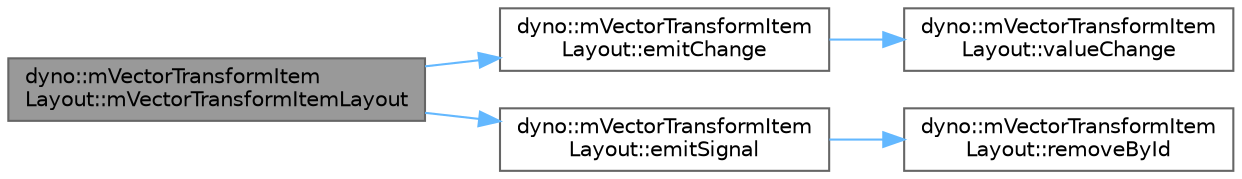 digraph "dyno::mVectorTransformItemLayout::mVectorTransformItemLayout"
{
 // LATEX_PDF_SIZE
  bgcolor="transparent";
  edge [fontname=Helvetica,fontsize=10,labelfontname=Helvetica,labelfontsize=10];
  node [fontname=Helvetica,fontsize=10,shape=box,height=0.2,width=0.4];
  rankdir="LR";
  Node1 [id="Node000001",label="dyno::mVectorTransformItem\lLayout::mVectorTransformItemLayout",height=0.2,width=0.4,color="gray40", fillcolor="grey60", style="filled", fontcolor="black",tooltip=" "];
  Node1 -> Node2 [id="edge1_Node000001_Node000002",color="steelblue1",style="solid",tooltip=" "];
  Node2 [id="Node000002",label="dyno::mVectorTransformItem\lLayout::emitChange",height=0.2,width=0.4,color="grey40", fillcolor="white", style="filled",URL="$classdyno_1_1m_vector_transform_item_layout.html#a61aaf3b09e20c86550ebf93d53bc6e35",tooltip=" "];
  Node2 -> Node3 [id="edge2_Node000002_Node000003",color="steelblue1",style="solid",tooltip=" "];
  Node3 [id="Node000003",label="dyno::mVectorTransformItem\lLayout::valueChange",height=0.2,width=0.4,color="grey40", fillcolor="white", style="filled",URL="$classdyno_1_1m_vector_transform_item_layout.html#a24cc8720f56d90ac9a7eb8b894b90f4b",tooltip="Called when the Widget changed."];
  Node1 -> Node4 [id="edge3_Node000001_Node000004",color="steelblue1",style="solid",tooltip=" "];
  Node4 [id="Node000004",label="dyno::mVectorTransformItem\lLayout::emitSignal",height=0.2,width=0.4,color="grey40", fillcolor="white", style="filled",URL="$classdyno_1_1m_vector_transform_item_layout.html#a4c7370d61e243b02190101739dd0bd57",tooltip=" "];
  Node4 -> Node5 [id="edge4_Node000004_Node000005",color="steelblue1",style="solid",tooltip=" "];
  Node5 [id="Node000005",label="dyno::mVectorTransformItem\lLayout::removeById",height=0.2,width=0.4,color="grey40", fillcolor="white", style="filled",URL="$classdyno_1_1m_vector_transform_item_layout.html#a5bc1a10bb037dbd64da8a4afd2a1f305",tooltip="Called When the RemoveButton is clicked."];
}
